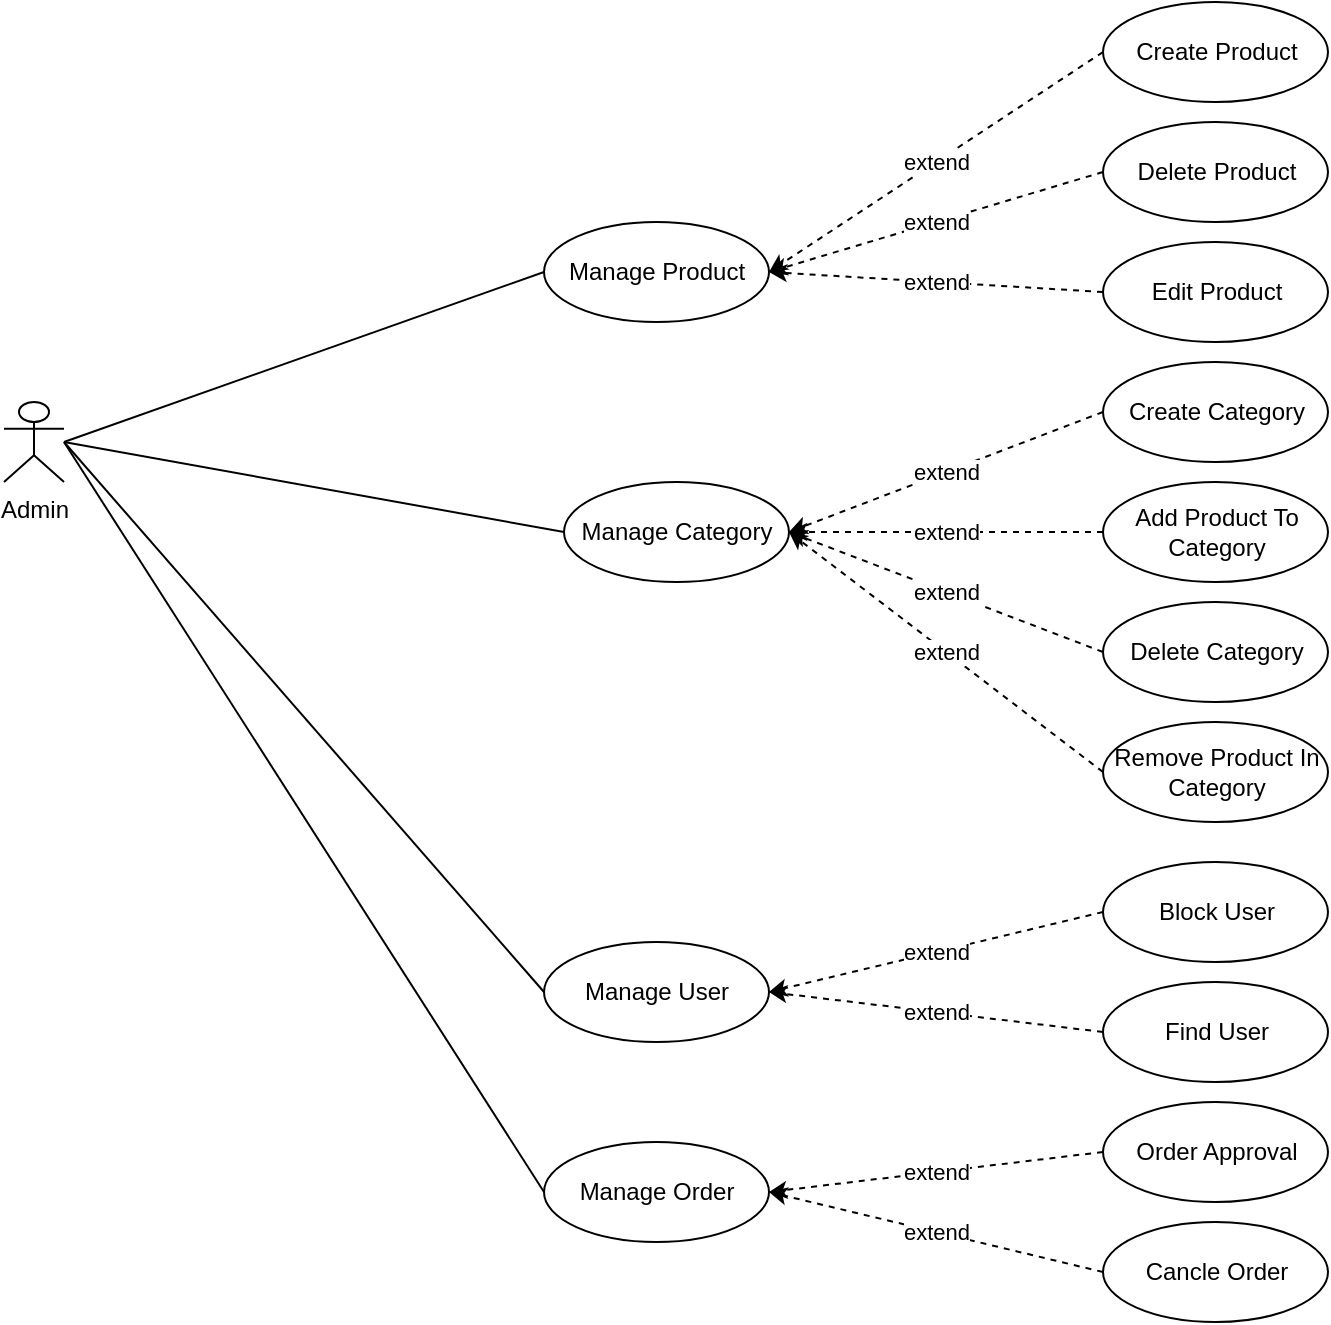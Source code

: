 <mxfile version="22.1.16" type="device">
  <diagram name="Page-1" id="KmMADGtLVOke34Gn7mNO">
    <mxGraphModel dx="1050" dy="638" grid="1" gridSize="10" guides="1" tooltips="1" connect="1" arrows="1" fold="1" page="1" pageScale="1" pageWidth="850" pageHeight="1100" math="0" shadow="0">
      <root>
        <mxCell id="0" />
        <mxCell id="1" parent="0" />
        <mxCell id="3APW5nDrxhtcZWAiD6V8-1" value="Admin" style="shape=umlActor;verticalLabelPosition=bottom;verticalAlign=top;html=1;outlineConnect=0;" parent="1" vertex="1">
          <mxGeometry x="50" y="600" width="30" height="40" as="geometry" />
        </mxCell>
        <mxCell id="3APW5nDrxhtcZWAiD6V8-4" value="Manage Product" style="ellipse;whiteSpace=wrap;html=1;" parent="1" vertex="1">
          <mxGeometry x="320" y="510" width="112.5" height="50" as="geometry" />
        </mxCell>
        <mxCell id="3APW5nDrxhtcZWAiD6V8-5" value="Manage Category" style="ellipse;whiteSpace=wrap;html=1;" parent="1" vertex="1">
          <mxGeometry x="330" y="640" width="112.5" height="50" as="geometry" />
        </mxCell>
        <mxCell id="3APW5nDrxhtcZWAiD6V8-6" value="Manage User" style="ellipse;whiteSpace=wrap;html=1;" parent="1" vertex="1">
          <mxGeometry x="320" y="870" width="112.5" height="50" as="geometry" />
        </mxCell>
        <mxCell id="3APW5nDrxhtcZWAiD6V8-7" value="Manage Order" style="ellipse;whiteSpace=wrap;html=1;" parent="1" vertex="1">
          <mxGeometry x="320" y="970" width="112.5" height="50" as="geometry" />
        </mxCell>
        <mxCell id="3APW5nDrxhtcZWAiD6V8-8" value="" style="endArrow=none;html=1;rounded=0;entryX=0;entryY=0.5;entryDx=0;entryDy=0;" parent="1" target="3APW5nDrxhtcZWAiD6V8-4" edge="1">
          <mxGeometry width="50" height="50" relative="1" as="geometry">
            <mxPoint x="80" y="620" as="sourcePoint" />
            <mxPoint x="250" y="490" as="targetPoint" />
          </mxGeometry>
        </mxCell>
        <mxCell id="3APW5nDrxhtcZWAiD6V8-9" value="" style="endArrow=none;html=1;rounded=0;entryX=0;entryY=0.5;entryDx=0;entryDy=0;" parent="1" target="3APW5nDrxhtcZWAiD6V8-5" edge="1">
          <mxGeometry width="50" height="50" relative="1" as="geometry">
            <mxPoint x="80" y="620" as="sourcePoint" />
            <mxPoint x="250" y="545" as="targetPoint" />
          </mxGeometry>
        </mxCell>
        <mxCell id="3APW5nDrxhtcZWAiD6V8-10" value="" style="endArrow=none;html=1;rounded=0;entryX=0;entryY=0.5;entryDx=0;entryDy=0;" parent="1" target="3APW5nDrxhtcZWAiD6V8-6" edge="1">
          <mxGeometry width="50" height="50" relative="1" as="geometry">
            <mxPoint x="80" y="620" as="sourcePoint" />
            <mxPoint x="250" y="605" as="targetPoint" />
          </mxGeometry>
        </mxCell>
        <mxCell id="3APW5nDrxhtcZWAiD6V8-11" value="" style="endArrow=none;html=1;rounded=0;entryX=0;entryY=0.5;entryDx=0;entryDy=0;" parent="1" target="3APW5nDrxhtcZWAiD6V8-7" edge="1">
          <mxGeometry width="50" height="50" relative="1" as="geometry">
            <mxPoint x="80" y="620" as="sourcePoint" />
            <mxPoint x="250" y="665" as="targetPoint" />
          </mxGeometry>
        </mxCell>
        <mxCell id="3APW5nDrxhtcZWAiD6V8-22" value="" style="endArrow=classic;html=1;rounded=0;entryX=1;entryY=0.5;entryDx=0;entryDy=0;exitX=0;exitY=0.5;exitDx=0;exitDy=0;dashed=1;" parent="1" source="3APW5nDrxhtcZWAiD6V8-24" edge="1">
          <mxGeometry relative="1" as="geometry">
            <mxPoint x="559.5" y="490" as="sourcePoint" />
            <mxPoint x="432.5" y="535" as="targetPoint" />
          </mxGeometry>
        </mxCell>
        <mxCell id="3APW5nDrxhtcZWAiD6V8-23" value="extend" style="edgeLabel;resizable=0;html=1;align=center;verticalAlign=middle;" parent="3APW5nDrxhtcZWAiD6V8-22" connectable="0" vertex="1">
          <mxGeometry relative="1" as="geometry" />
        </mxCell>
        <mxCell id="3APW5nDrxhtcZWAiD6V8-24" value="Create Product" style="ellipse;whiteSpace=wrap;html=1;" parent="1" vertex="1">
          <mxGeometry x="599.5" y="400" width="112.5" height="50" as="geometry" />
        </mxCell>
        <mxCell id="3APW5nDrxhtcZWAiD6V8-25" value="" style="endArrow=classic;html=1;rounded=0;entryX=1;entryY=0.5;entryDx=0;entryDy=0;exitX=0;exitY=0.5;exitDx=0;exitDy=0;dashed=1;" parent="1" source="3APW5nDrxhtcZWAiD6V8-27" edge="1">
          <mxGeometry relative="1" as="geometry">
            <mxPoint x="566.5" y="550" as="sourcePoint" />
            <mxPoint x="432.5" y="535" as="targetPoint" />
          </mxGeometry>
        </mxCell>
        <mxCell id="3APW5nDrxhtcZWAiD6V8-26" value="extend" style="edgeLabel;resizable=0;html=1;align=center;verticalAlign=middle;" parent="3APW5nDrxhtcZWAiD6V8-25" connectable="0" vertex="1">
          <mxGeometry relative="1" as="geometry" />
        </mxCell>
        <mxCell id="3APW5nDrxhtcZWAiD6V8-27" value="Delete Product" style="ellipse;whiteSpace=wrap;html=1;" parent="1" vertex="1">
          <mxGeometry x="599.5" y="460" width="112.5" height="50" as="geometry" />
        </mxCell>
        <mxCell id="3APW5nDrxhtcZWAiD6V8-28" value="" style="endArrow=classic;html=1;rounded=0;entryX=1;entryY=0.5;entryDx=0;entryDy=0;exitX=0;exitY=0.5;exitDx=0;exitDy=0;dashed=1;" parent="1" source="3APW5nDrxhtcZWAiD6V8-30" edge="1">
          <mxGeometry relative="1" as="geometry">
            <mxPoint x="559" y="590" as="sourcePoint" />
            <mxPoint x="432.5" y="535" as="targetPoint" />
          </mxGeometry>
        </mxCell>
        <mxCell id="3APW5nDrxhtcZWAiD6V8-29" value="extend" style="edgeLabel;resizable=0;html=1;align=center;verticalAlign=middle;" parent="3APW5nDrxhtcZWAiD6V8-28" connectable="0" vertex="1">
          <mxGeometry relative="1" as="geometry" />
        </mxCell>
        <mxCell id="3APW5nDrxhtcZWAiD6V8-30" value="Edit Product" style="ellipse;whiteSpace=wrap;html=1;" parent="1" vertex="1">
          <mxGeometry x="599.5" y="520" width="112.5" height="50" as="geometry" />
        </mxCell>
        <mxCell id="3APW5nDrxhtcZWAiD6V8-31" value="" style="endArrow=classic;html=1;rounded=0;entryX=1;entryY=0.5;entryDx=0;entryDy=0;exitX=0;exitY=0.5;exitDx=0;exitDy=0;dashed=1;" parent="1" source="3APW5nDrxhtcZWAiD6V8-33" edge="1" target="3APW5nDrxhtcZWAiD6V8-5">
          <mxGeometry relative="1" as="geometry">
            <mxPoint x="559.5" y="575" as="sourcePoint" />
            <mxPoint x="432.5" y="620" as="targetPoint" />
          </mxGeometry>
        </mxCell>
        <mxCell id="3APW5nDrxhtcZWAiD6V8-32" value="extend" style="edgeLabel;resizable=0;html=1;align=center;verticalAlign=middle;" parent="3APW5nDrxhtcZWAiD6V8-31" connectable="0" vertex="1">
          <mxGeometry relative="1" as="geometry" />
        </mxCell>
        <mxCell id="3APW5nDrxhtcZWAiD6V8-33" value="Create Category" style="ellipse;whiteSpace=wrap;html=1;" parent="1" vertex="1">
          <mxGeometry x="599.5" y="580" width="112.5" height="50" as="geometry" />
        </mxCell>
        <mxCell id="3APW5nDrxhtcZWAiD6V8-34" value="" style="endArrow=classic;html=1;rounded=0;entryX=1;entryY=0.5;entryDx=0;entryDy=0;exitX=0;exitY=0.5;exitDx=0;exitDy=0;dashed=1;" parent="1" source="3APW5nDrxhtcZWAiD6V8-36" edge="1" target="3APW5nDrxhtcZWAiD6V8-5">
          <mxGeometry relative="1" as="geometry">
            <mxPoint x="566.5" y="635" as="sourcePoint" />
            <mxPoint x="432.5" y="620" as="targetPoint" />
          </mxGeometry>
        </mxCell>
        <mxCell id="3APW5nDrxhtcZWAiD6V8-35" value="extend" style="edgeLabel;resizable=0;html=1;align=center;verticalAlign=middle;" parent="3APW5nDrxhtcZWAiD6V8-34" connectable="0" vertex="1">
          <mxGeometry relative="1" as="geometry" />
        </mxCell>
        <mxCell id="3APW5nDrxhtcZWAiD6V8-36" value="Add Product To Category" style="ellipse;whiteSpace=wrap;html=1;" parent="1" vertex="1">
          <mxGeometry x="599.5" y="640" width="112.5" height="50" as="geometry" />
        </mxCell>
        <mxCell id="3APW5nDrxhtcZWAiD6V8-37" value="" style="endArrow=classic;html=1;rounded=0;entryX=1;entryY=0.5;entryDx=0;entryDy=0;exitX=0;exitY=0.5;exitDx=0;exitDy=0;dashed=1;" parent="1" source="3APW5nDrxhtcZWAiD6V8-39" edge="1" target="3APW5nDrxhtcZWAiD6V8-5">
          <mxGeometry relative="1" as="geometry">
            <mxPoint x="559" y="675" as="sourcePoint" />
            <mxPoint x="432.5" y="620" as="targetPoint" />
          </mxGeometry>
        </mxCell>
        <mxCell id="3APW5nDrxhtcZWAiD6V8-38" value="extend" style="edgeLabel;resizable=0;html=1;align=center;verticalAlign=middle;" parent="3APW5nDrxhtcZWAiD6V8-37" connectable="0" vertex="1">
          <mxGeometry relative="1" as="geometry" />
        </mxCell>
        <mxCell id="3APW5nDrxhtcZWAiD6V8-39" value="Delete Category" style="ellipse;whiteSpace=wrap;html=1;" parent="1" vertex="1">
          <mxGeometry x="599.5" y="700" width="112.5" height="50" as="geometry" />
        </mxCell>
        <mxCell id="3APW5nDrxhtcZWAiD6V8-40" value="" style="endArrow=classic;html=1;rounded=0;entryX=1;entryY=0.5;entryDx=0;entryDy=0;exitX=0;exitY=0.5;exitDx=0;exitDy=0;dashed=1;" parent="1" source="3APW5nDrxhtcZWAiD6V8-42" edge="1" target="3APW5nDrxhtcZWAiD6V8-7">
          <mxGeometry relative="1" as="geometry">
            <mxPoint x="559.5" y="860" as="sourcePoint" />
            <mxPoint x="432.5" y="905" as="targetPoint" />
          </mxGeometry>
        </mxCell>
        <mxCell id="3APW5nDrxhtcZWAiD6V8-41" value="extend" style="edgeLabel;resizable=0;html=1;align=center;verticalAlign=middle;" parent="3APW5nDrxhtcZWAiD6V8-40" connectable="0" vertex="1">
          <mxGeometry relative="1" as="geometry" />
        </mxCell>
        <mxCell id="3APW5nDrxhtcZWAiD6V8-42" value="Order Approval" style="ellipse;whiteSpace=wrap;html=1;" parent="1" vertex="1">
          <mxGeometry x="599.5" y="950" width="112.5" height="50" as="geometry" />
        </mxCell>
        <mxCell id="3APW5nDrxhtcZWAiD6V8-43" value="" style="endArrow=classic;html=1;rounded=0;entryX=1;entryY=0.5;entryDx=0;entryDy=0;exitX=0;exitY=0.5;exitDx=0;exitDy=0;dashed=1;" parent="1" source="3APW5nDrxhtcZWAiD6V8-45" edge="1" target="3APW5nDrxhtcZWAiD6V8-7">
          <mxGeometry relative="1" as="geometry">
            <mxPoint x="566.5" y="920" as="sourcePoint" />
            <mxPoint x="432.5" y="905" as="targetPoint" />
          </mxGeometry>
        </mxCell>
        <mxCell id="3APW5nDrxhtcZWAiD6V8-44" value="extend" style="edgeLabel;resizable=0;html=1;align=center;verticalAlign=middle;" parent="3APW5nDrxhtcZWAiD6V8-43" connectable="0" vertex="1">
          <mxGeometry relative="1" as="geometry" />
        </mxCell>
        <mxCell id="3APW5nDrxhtcZWAiD6V8-45" value="Cancle Order" style="ellipse;whiteSpace=wrap;html=1;" parent="1" vertex="1">
          <mxGeometry x="599.5" y="1010" width="112.5" height="50" as="geometry" />
        </mxCell>
        <mxCell id="3APW5nDrxhtcZWAiD6V8-50" value="" style="endArrow=classic;html=1;rounded=0;entryX=1;entryY=0.5;entryDx=0;entryDy=0;exitX=0;exitY=0.5;exitDx=0;exitDy=0;dashed=1;" parent="1" source="3APW5nDrxhtcZWAiD6V8-52" edge="1" target="3APW5nDrxhtcZWAiD6V8-6">
          <mxGeometry relative="1" as="geometry">
            <mxPoint x="559.5" y="760" as="sourcePoint" />
            <mxPoint x="432.5" y="805" as="targetPoint" />
          </mxGeometry>
        </mxCell>
        <mxCell id="3APW5nDrxhtcZWAiD6V8-51" value="extend" style="edgeLabel;resizable=0;html=1;align=center;verticalAlign=middle;" parent="3APW5nDrxhtcZWAiD6V8-50" connectable="0" vertex="1">
          <mxGeometry relative="1" as="geometry" />
        </mxCell>
        <mxCell id="3APW5nDrxhtcZWAiD6V8-52" value="Block User" style="ellipse;whiteSpace=wrap;html=1;" parent="1" vertex="1">
          <mxGeometry x="599.5" y="830" width="112.5" height="50" as="geometry" />
        </mxCell>
        <mxCell id="3APW5nDrxhtcZWAiD6V8-53" value="" style="endArrow=classic;html=1;rounded=0;entryX=1;entryY=0.5;entryDx=0;entryDy=0;exitX=0;exitY=0.5;exitDx=0;exitDy=0;dashed=1;" parent="1" source="3APW5nDrxhtcZWAiD6V8-55" edge="1" target="3APW5nDrxhtcZWAiD6V8-6">
          <mxGeometry relative="1" as="geometry">
            <mxPoint x="566.5" y="820" as="sourcePoint" />
            <mxPoint x="432.5" y="805" as="targetPoint" />
          </mxGeometry>
        </mxCell>
        <mxCell id="3APW5nDrxhtcZWAiD6V8-54" value="extend" style="edgeLabel;resizable=0;html=1;align=center;verticalAlign=middle;" parent="3APW5nDrxhtcZWAiD6V8-53" connectable="0" vertex="1">
          <mxGeometry relative="1" as="geometry" />
        </mxCell>
        <mxCell id="3APW5nDrxhtcZWAiD6V8-55" value="Find User" style="ellipse;whiteSpace=wrap;html=1;" parent="1" vertex="1">
          <mxGeometry x="599.5" y="890" width="112.5" height="50" as="geometry" />
        </mxCell>
        <mxCell id="Qm48i2wdUSg4SlIk5tyo-1" value="Remove Product In Category" style="ellipse;whiteSpace=wrap;html=1;" vertex="1" parent="1">
          <mxGeometry x="599.5" y="760" width="112.5" height="50" as="geometry" />
        </mxCell>
        <mxCell id="Qm48i2wdUSg4SlIk5tyo-2" value="" style="endArrow=classic;html=1;rounded=0;entryX=1;entryY=0.5;entryDx=0;entryDy=0;exitX=0;exitY=0.5;exitDx=0;exitDy=0;dashed=1;" edge="1" parent="1" source="Qm48i2wdUSg4SlIk5tyo-1" target="3APW5nDrxhtcZWAiD6V8-5">
          <mxGeometry relative="1" as="geometry">
            <mxPoint x="610" y="735" as="sourcePoint" />
            <mxPoint x="453" y="675" as="targetPoint" />
          </mxGeometry>
        </mxCell>
        <mxCell id="Qm48i2wdUSg4SlIk5tyo-3" value="extend" style="edgeLabel;resizable=0;html=1;align=center;verticalAlign=middle;" connectable="0" vertex="1" parent="Qm48i2wdUSg4SlIk5tyo-2">
          <mxGeometry relative="1" as="geometry" />
        </mxCell>
      </root>
    </mxGraphModel>
  </diagram>
</mxfile>
